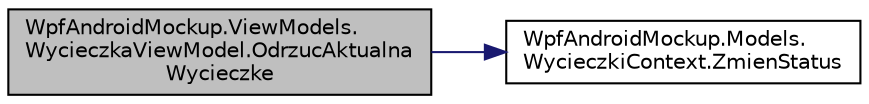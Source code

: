 digraph "WpfAndroidMockup.ViewModels.WycieczkaViewModel.OdrzucAktualnaWycieczke"
{
 // INTERACTIVE_SVG=YES
  edge [fontname="Helvetica",fontsize="10",labelfontname="Helvetica",labelfontsize="10"];
  node [fontname="Helvetica",fontsize="10",shape=record];
  rankdir="LR";
  Node20 [label="WpfAndroidMockup.ViewModels.\lWycieczkaViewModel.OdrzucAktualna\lWycieczke",height=0.2,width=0.4,color="black", fillcolor="grey75", style="filled", fontcolor="black"];
  Node20 -> Node21 [color="midnightblue",fontsize="10",style="solid",fontname="Helvetica"];
  Node21 [label="WpfAndroidMockup.Models.\lWycieczkiContext.ZmienStatus",height=0.2,width=0.4,color="black", fillcolor="white", style="filled",URL="$class_wpf_android_mockup_1_1_models_1_1_wycieczki_context.html#a8a378d83a64d4c0b0a0811d08c4ab0b0",tooltip="zmienia status wycieczki "];
}

